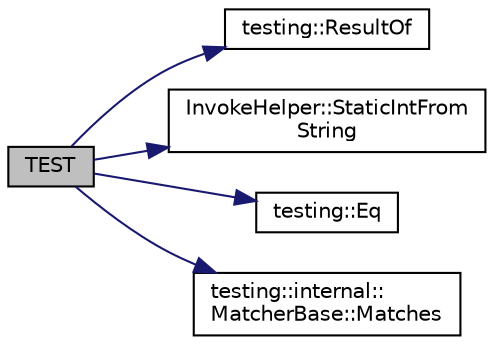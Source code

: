 digraph "TEST"
{
  edge [fontname="Helvetica",fontsize="10",labelfontname="Helvetica",labelfontsize="10"];
  node [fontname="Helvetica",fontsize="10",shape=record];
  rankdir="LR";
  Node229 [label="TEST",height=0.2,width=0.4,color="black", fillcolor="grey75", style="filled", fontcolor="black"];
  Node229 -> Node230 [color="midnightblue",fontsize="10",style="solid",fontname="Helvetica"];
  Node230 [label="testing::ResultOf",height=0.2,width=0.4,color="black", fillcolor="white", style="filled",URL="$d0/d75/namespacetesting.html#aaadb51dd383baa95f123ab891d4f8a5f"];
  Node229 -> Node231 [color="midnightblue",fontsize="10",style="solid",fontname="Helvetica"];
  Node231 [label="InvokeHelper::StaticIntFrom\lString",height=0.2,width=0.4,color="black", fillcolor="white", style="filled",URL="$dc/dfa/class_invoke_helper.html#a5cfb11cca70ec5a9f59e8b7a4d4c2f85"];
  Node229 -> Node232 [color="midnightblue",fontsize="10",style="solid",fontname="Helvetica"];
  Node232 [label="testing::Eq",height=0.2,width=0.4,color="black", fillcolor="white", style="filled",URL="$d0/d75/namespacetesting.html#a0cb8ba7eae844c871eccb29e7c81635f"];
  Node229 -> Node233 [color="midnightblue",fontsize="10",style="solid",fontname="Helvetica"];
  Node233 [label="testing::internal::\lMatcherBase::Matches",height=0.2,width=0.4,color="black", fillcolor="white", style="filled",URL="$df/d93/classtesting_1_1internal_1_1_matcher_base.html#a3b479673ff40cac1a7d548e91d789cb2"];
}

